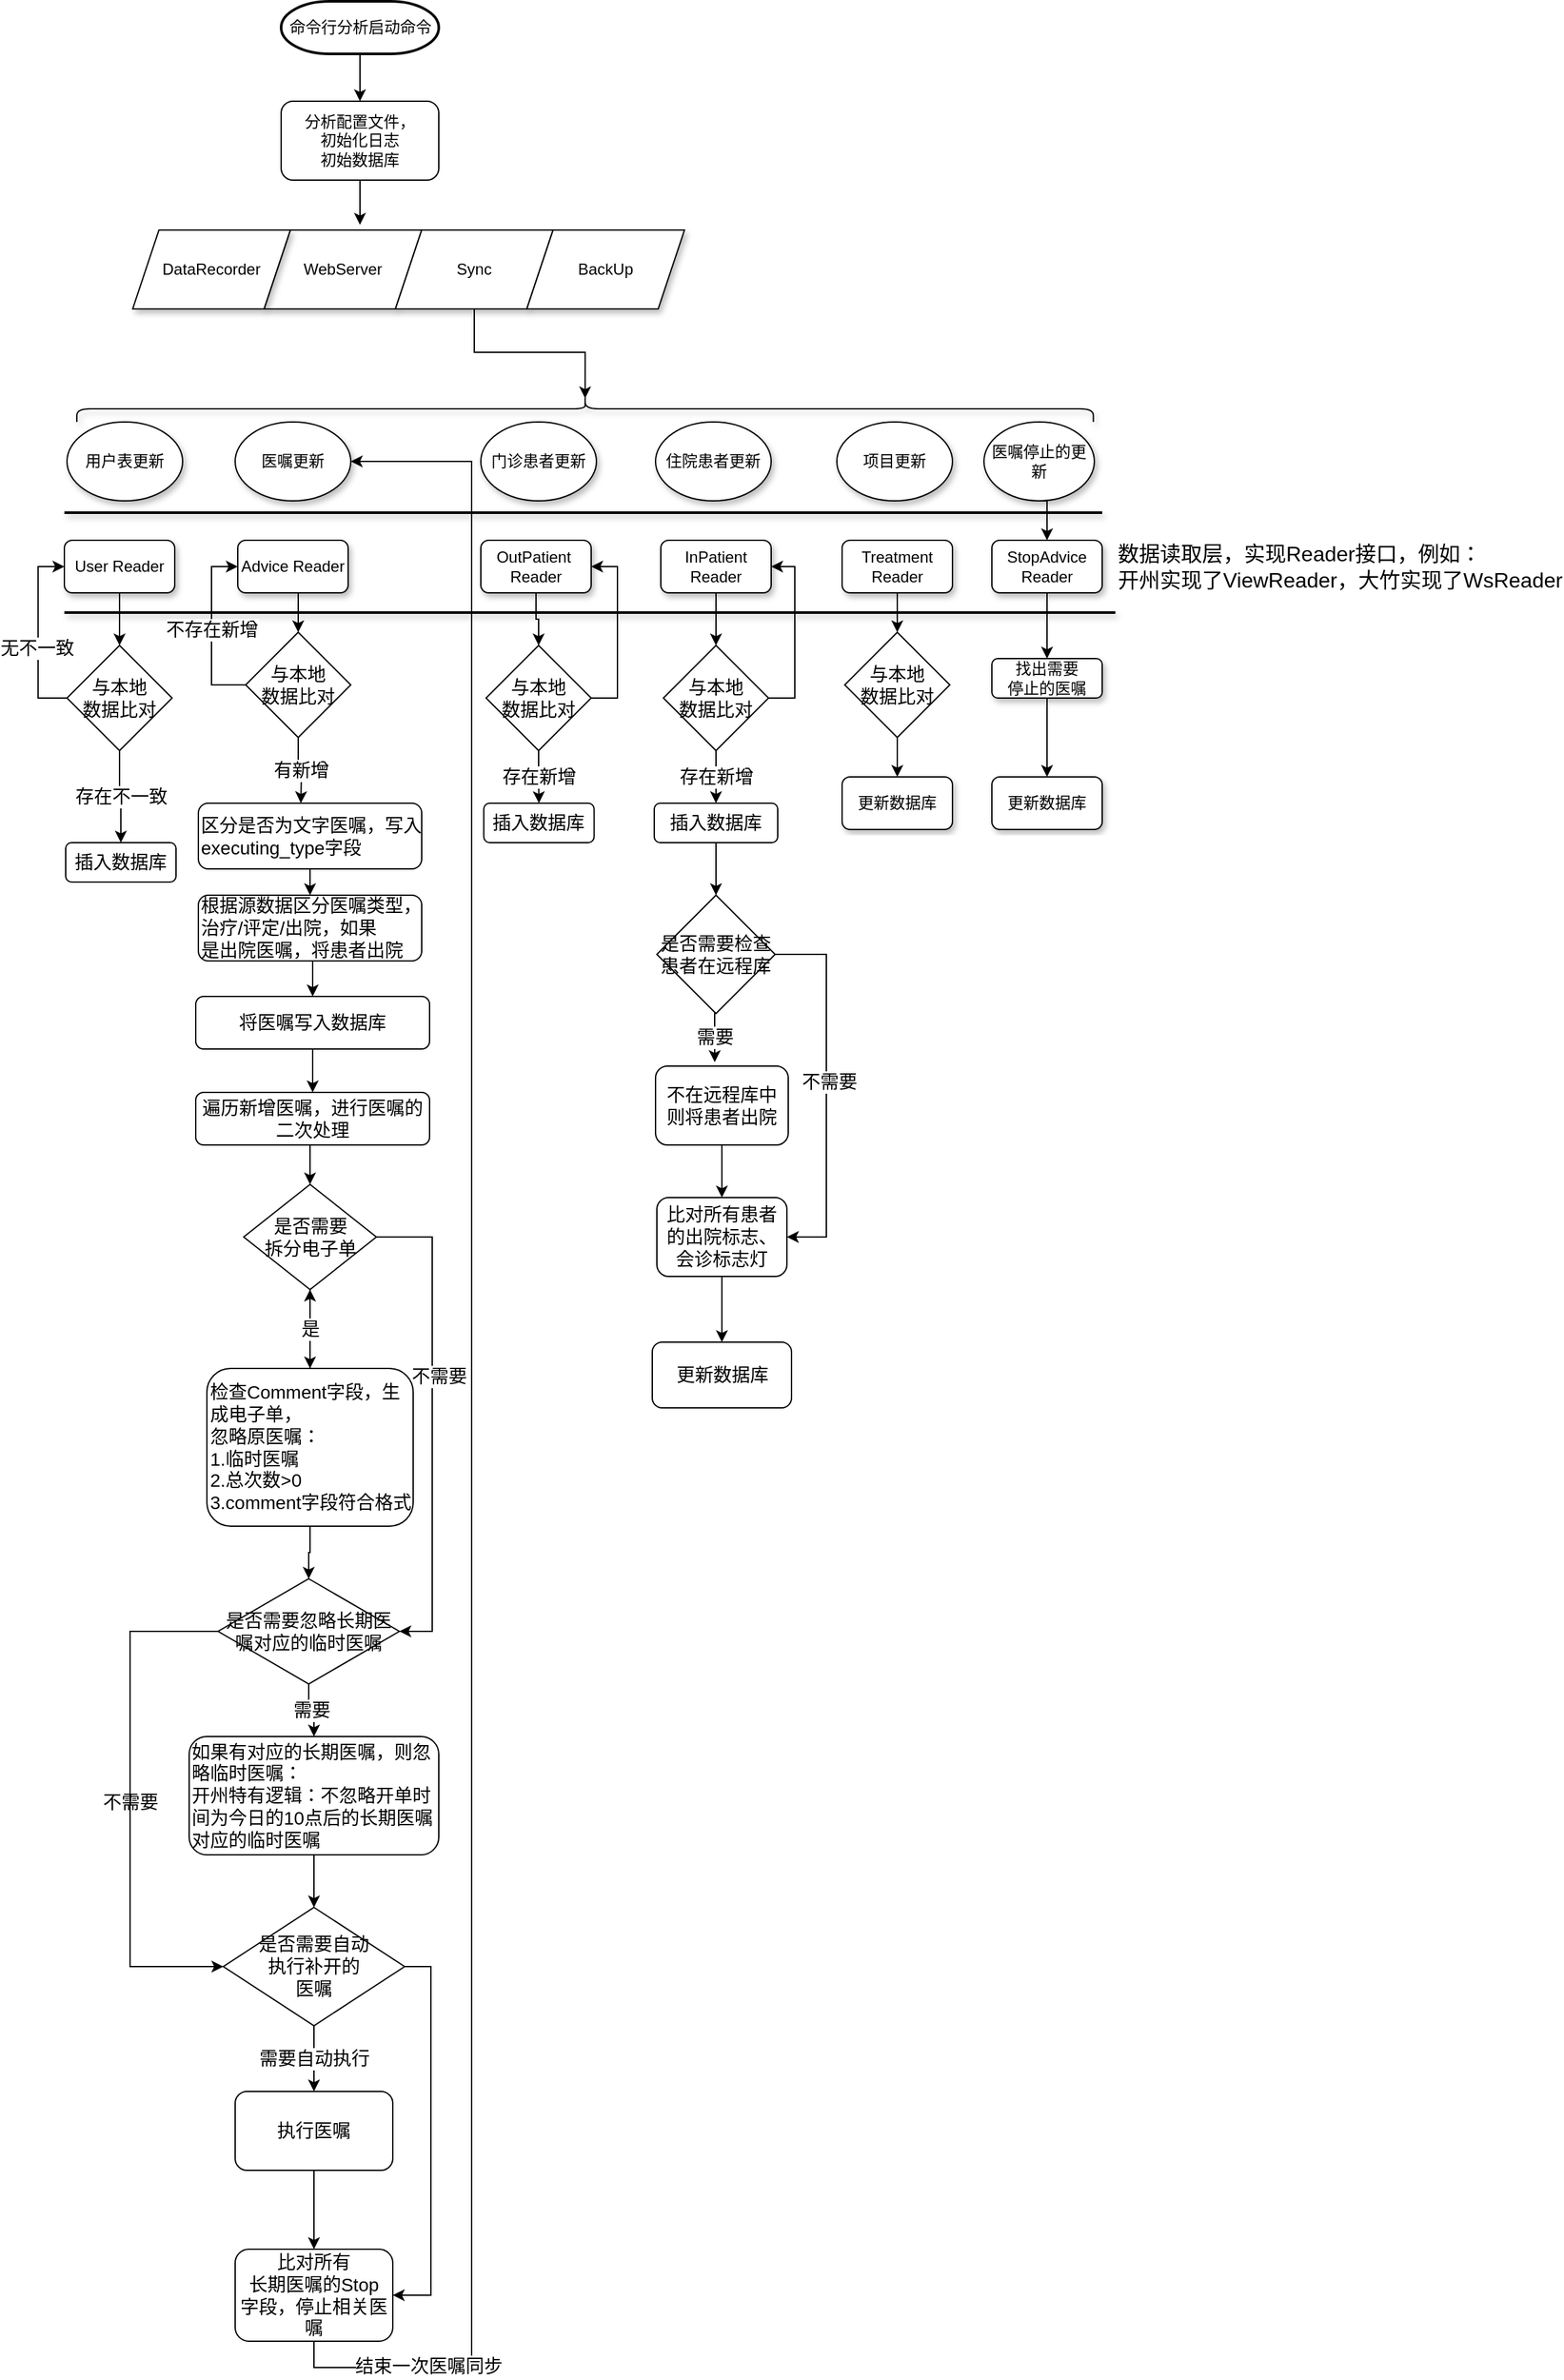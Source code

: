 <mxfile version="14.2.7" type="github">
  <diagram id="6a731a19-8d31-9384-78a2-239565b7b9f0" name="Page-1">
    <mxGraphModel dx="2062" dy="762" grid="1" gridSize="10" guides="1" tooltips="1" connect="1" arrows="1" fold="1" page="1" pageScale="1" pageWidth="1169" pageHeight="827" background="#ffffff" math="0" shadow="0">
      <root>
        <mxCell id="0" />
        <mxCell id="1" parent="0" />
        <mxCell id="AJ3HKmLrgSViQPSU0R3i-60" style="edgeStyle=orthogonalEdgeStyle;rounded=0;orthogonalLoop=1;jettySize=auto;html=1;exitX=0.5;exitY=1;exitDx=0;exitDy=0;exitPerimeter=0;entryX=0.5;entryY=0;entryDx=0;entryDy=0;" edge="1" parent="1" source="2" target="AJ3HKmLrgSViQPSU0R3i-58">
          <mxGeometry relative="1" as="geometry">
            <Array as="points">
              <mxPoint x="405" y="90" />
            </Array>
          </mxGeometry>
        </mxCell>
        <mxCell id="2" value="命令行分析启动命令" style="shape=mxgraph.flowchart.terminator;strokeWidth=2;gradientColor=none;gradientDirection=north;fontStyle=0;html=1;" parent="1" vertex="1">
          <mxGeometry x="345" y="30" width="120" height="40" as="geometry" />
        </mxCell>
        <mxCell id="AJ3HKmLrgSViQPSU0R3i-57" value="WebServer" style="shape=parallelogram;perimeter=parallelogramPerimeter;whiteSpace=wrap;html=1;fixedSize=1;shadow=1;" vertex="1" parent="1">
          <mxGeometry x="332" y="204" width="120" height="60" as="geometry" />
        </mxCell>
        <mxCell id="AJ3HKmLrgSViQPSU0R3i-80" style="edgeStyle=orthogonalEdgeStyle;rounded=0;orthogonalLoop=1;jettySize=auto;html=1;exitX=0.5;exitY=1;exitDx=0;exitDy=0;" edge="1" parent="1" source="AJ3HKmLrgSViQPSU0R3i-58">
          <mxGeometry relative="1" as="geometry">
            <mxPoint x="405" y="200" as="targetPoint" />
          </mxGeometry>
        </mxCell>
        <mxCell id="AJ3HKmLrgSViQPSU0R3i-58" value="分析配置文件，&lt;br&gt;初始化日志&lt;br&gt;初始数据库" style="rounded=1;whiteSpace=wrap;html=1;" vertex="1" parent="1">
          <mxGeometry x="345" y="106" width="120" height="60" as="geometry" />
        </mxCell>
        <mxCell id="AJ3HKmLrgSViQPSU0R3i-85" style="edgeStyle=orthogonalEdgeStyle;rounded=0;orthogonalLoop=1;jettySize=auto;html=1;exitX=0.5;exitY=1;exitDx=0;exitDy=0;entryX=0.1;entryY=0.5;entryDx=0;entryDy=0;entryPerimeter=0;" edge="1" parent="1" source="AJ3HKmLrgSViQPSU0R3i-61" target="AJ3HKmLrgSViQPSU0R3i-84">
          <mxGeometry relative="1" as="geometry" />
        </mxCell>
        <mxCell id="AJ3HKmLrgSViQPSU0R3i-61" value="Sync" style="shape=parallelogram;perimeter=parallelogramPerimeter;whiteSpace=wrap;html=1;fixedSize=1;shadow=1;" vertex="1" parent="1">
          <mxGeometry x="432" y="204" width="120" height="60" as="geometry" />
        </mxCell>
        <mxCell id="AJ3HKmLrgSViQPSU0R3i-62" value="DataRecorder" style="shape=parallelogram;perimeter=parallelogramPerimeter;whiteSpace=wrap;html=1;fixedSize=1;shadow=1;" vertex="1" parent="1">
          <mxGeometry x="232" y="204" width="120" height="60" as="geometry" />
        </mxCell>
        <mxCell id="AJ3HKmLrgSViQPSU0R3i-63" value="BackUp" style="shape=parallelogram;perimeter=parallelogramPerimeter;whiteSpace=wrap;html=1;fixedSize=1;shadow=1;" vertex="1" parent="1">
          <mxGeometry x="532" y="204" width="120" height="60" as="geometry" />
        </mxCell>
        <mxCell id="AJ3HKmLrgSViQPSU0R3i-83" value="用户表更新" style="ellipse;whiteSpace=wrap;html=1;shadow=1;" vertex="1" parent="1">
          <mxGeometry x="182" y="350" width="88" height="60" as="geometry" />
        </mxCell>
        <mxCell id="AJ3HKmLrgSViQPSU0R3i-84" value="" style="shape=curlyBracket;whiteSpace=wrap;html=1;rounded=1;shadow=1;rotation=90;" vertex="1" parent="1">
          <mxGeometry x="566.38" y="-46.87" width="20" height="773.75" as="geometry" />
        </mxCell>
        <mxCell id="AJ3HKmLrgSViQPSU0R3i-87" value="医嘱更新" style="ellipse;whiteSpace=wrap;html=1;shadow=1;" vertex="1" parent="1">
          <mxGeometry x="310" y="350" width="88" height="60" as="geometry" />
        </mxCell>
        <mxCell id="AJ3HKmLrgSViQPSU0R3i-88" value="门诊患者更新" style="ellipse;whiteSpace=wrap;html=1;shadow=1;" vertex="1" parent="1">
          <mxGeometry x="497" y="350" width="88" height="60" as="geometry" />
        </mxCell>
        <mxCell id="AJ3HKmLrgSViQPSU0R3i-89" value="住院患者更新" style="ellipse;whiteSpace=wrap;html=1;shadow=1;" vertex="1" parent="1">
          <mxGeometry x="630" y="350" width="88" height="60" as="geometry" />
        </mxCell>
        <mxCell id="AJ3HKmLrgSViQPSU0R3i-90" value="项目更新" style="ellipse;whiteSpace=wrap;html=1;shadow=1;" vertex="1" parent="1">
          <mxGeometry x="768" y="350" width="88" height="60" as="geometry" />
        </mxCell>
        <mxCell id="AJ3HKmLrgSViQPSU0R3i-163" style="edgeStyle=orthogonalEdgeStyle;rounded=0;orthogonalLoop=1;jettySize=auto;html=1;exitX=0.5;exitY=1;exitDx=0;exitDy=0;entryX=0.5;entryY=0;entryDx=0;entryDy=0;fontSize=14;" edge="1" parent="1" source="AJ3HKmLrgSViQPSU0R3i-92" target="AJ3HKmLrgSViQPSU0R3i-119">
          <mxGeometry relative="1" as="geometry" />
        </mxCell>
        <mxCell id="AJ3HKmLrgSViQPSU0R3i-92" value="医嘱停止的更新" style="ellipse;whiteSpace=wrap;html=1;shadow=1;" vertex="1" parent="1">
          <mxGeometry x="880" y="350" width="84" height="60" as="geometry" />
        </mxCell>
        <mxCell id="AJ3HKmLrgSViQPSU0R3i-104" style="edgeStyle=orthogonalEdgeStyle;rounded=0;orthogonalLoop=1;jettySize=auto;html=1;entryX=0.5;entryY=0;entryDx=0;entryDy=0;fontSize=16;" edge="1" parent="1" source="AJ3HKmLrgSViQPSU0R3i-94" target="AJ3HKmLrgSViQPSU0R3i-103">
          <mxGeometry relative="1" as="geometry" />
        </mxCell>
        <mxCell id="AJ3HKmLrgSViQPSU0R3i-94" value="User Reader" style="rounded=1;whiteSpace=wrap;html=1;shadow=1;" vertex="1" parent="1">
          <mxGeometry x="180" y="440" width="84" height="40" as="geometry" />
        </mxCell>
        <mxCell id="AJ3HKmLrgSViQPSU0R3i-122" style="edgeStyle=orthogonalEdgeStyle;rounded=0;orthogonalLoop=1;jettySize=auto;html=1;exitX=0.5;exitY=1;exitDx=0;exitDy=0;entryX=0.5;entryY=0;entryDx=0;entryDy=0;fontSize=14;" edge="1" parent="1" source="AJ3HKmLrgSViQPSU0R3i-95" target="AJ3HKmLrgSViQPSU0R3i-112">
          <mxGeometry relative="1" as="geometry" />
        </mxCell>
        <mxCell id="AJ3HKmLrgSViQPSU0R3i-95" value="Advice Reader" style="rounded=1;whiteSpace=wrap;html=1;shadow=1;" vertex="1" parent="1">
          <mxGeometry x="312" y="440" width="84" height="40" as="geometry" />
        </mxCell>
        <mxCell id="AJ3HKmLrgSViQPSU0R3i-157" style="edgeStyle=orthogonalEdgeStyle;rounded=0;orthogonalLoop=1;jettySize=auto;html=1;exitX=0.5;exitY=1;exitDx=0;exitDy=0;entryX=0.5;entryY=0;entryDx=0;entryDy=0;fontSize=14;" edge="1" parent="1" source="AJ3HKmLrgSViQPSU0R3i-96" target="AJ3HKmLrgSViQPSU0R3i-113">
          <mxGeometry relative="1" as="geometry" />
        </mxCell>
        <mxCell id="AJ3HKmLrgSViQPSU0R3i-96" value="OutPatient&amp;nbsp;&lt;br&gt;Reader" style="rounded=1;whiteSpace=wrap;html=1;shadow=1;" vertex="1" parent="1">
          <mxGeometry x="497" y="440" width="84" height="40" as="geometry" />
        </mxCell>
        <mxCell id="AJ3HKmLrgSViQPSU0R3i-169" style="edgeStyle=orthogonalEdgeStyle;rounded=0;orthogonalLoop=1;jettySize=auto;html=1;exitX=0.5;exitY=1;exitDx=0;exitDy=0;entryX=0.5;entryY=0;entryDx=0;entryDy=0;fontSize=14;" edge="1" parent="1" source="AJ3HKmLrgSViQPSU0R3i-97" target="AJ3HKmLrgSViQPSU0R3i-114">
          <mxGeometry relative="1" as="geometry" />
        </mxCell>
        <mxCell id="AJ3HKmLrgSViQPSU0R3i-97" value="InPatient&lt;br&gt;Reader" style="rounded=1;whiteSpace=wrap;html=1;shadow=1;" vertex="1" parent="1">
          <mxGeometry x="634" y="440" width="84" height="40" as="geometry" />
        </mxCell>
        <mxCell id="AJ3HKmLrgSViQPSU0R3i-160" style="edgeStyle=orthogonalEdgeStyle;rounded=0;orthogonalLoop=1;jettySize=auto;html=1;exitX=0.5;exitY=1;exitDx=0;exitDy=0;entryX=0.5;entryY=0;entryDx=0;entryDy=0;fontSize=14;" edge="1" parent="1" source="AJ3HKmLrgSViQPSU0R3i-98" target="AJ3HKmLrgSViQPSU0R3i-115">
          <mxGeometry relative="1" as="geometry" />
        </mxCell>
        <mxCell id="AJ3HKmLrgSViQPSU0R3i-98" value="Treatment&lt;br&gt;Reader" style="rounded=1;whiteSpace=wrap;html=1;shadow=1;" vertex="1" parent="1">
          <mxGeometry x="772" y="440" width="84" height="40" as="geometry" />
        </mxCell>
        <mxCell id="AJ3HKmLrgSViQPSU0R3i-165" style="edgeStyle=orthogonalEdgeStyle;rounded=0;orthogonalLoop=1;jettySize=auto;html=1;entryX=0.5;entryY=0;entryDx=0;entryDy=0;fontSize=14;" edge="1" parent="1" source="AJ3HKmLrgSViQPSU0R3i-99" target="AJ3HKmLrgSViQPSU0R3i-162">
          <mxGeometry relative="1" as="geometry" />
        </mxCell>
        <mxCell id="AJ3HKmLrgSViQPSU0R3i-99" value="找出需要&lt;br&gt;停止的医嘱" style="rounded=1;whiteSpace=wrap;html=1;shadow=1;" vertex="1" parent="1">
          <mxGeometry x="886" y="530" width="84" height="30" as="geometry" />
        </mxCell>
        <mxCell id="AJ3HKmLrgSViQPSU0R3i-100" value="" style="line;strokeWidth=2;html=1;shadow=1;" vertex="1" parent="1">
          <mxGeometry x="180" y="490" width="800" height="10" as="geometry" />
        </mxCell>
        <mxCell id="AJ3HKmLrgSViQPSU0R3i-101" value="" style="line;strokeWidth=2;html=1;shadow=1;" vertex="1" parent="1">
          <mxGeometry x="180" y="414" width="790" height="10" as="geometry" />
        </mxCell>
        <mxCell id="AJ3HKmLrgSViQPSU0R3i-102" value="&lt;span style=&quot;font-weight: normal ; font-size: 16px&quot;&gt;数据读取层，实现Reader接口，例如：&lt;br&gt;开州实现了ViewReader，大竹实现了WsReader&lt;/span&gt;" style="text;strokeColor=none;fillColor=none;html=1;fontSize=16;fontStyle=1;verticalAlign=middle;align=left;shadow=0;" vertex="1" parent="1">
          <mxGeometry x="980" y="440" width="320" height="40" as="geometry" />
        </mxCell>
        <mxCell id="AJ3HKmLrgSViQPSU0R3i-106" style="edgeStyle=orthogonalEdgeStyle;rounded=0;orthogonalLoop=1;jettySize=auto;html=1;exitX=0;exitY=0.5;exitDx=0;exitDy=0;entryX=0;entryY=0.5;entryDx=0;entryDy=0;fontSize=14;" edge="1" parent="1" source="AJ3HKmLrgSViQPSU0R3i-103" target="AJ3HKmLrgSViQPSU0R3i-94">
          <mxGeometry relative="1" as="geometry" />
        </mxCell>
        <mxCell id="AJ3HKmLrgSViQPSU0R3i-107" value="无不一致" style="edgeLabel;html=1;align=center;verticalAlign=middle;resizable=0;points=[];fontSize=14;" vertex="1" connectable="0" parent="AJ3HKmLrgSViQPSU0R3i-106">
          <mxGeometry x="-0.158" y="1" relative="1" as="geometry">
            <mxPoint as="offset" />
          </mxGeometry>
        </mxCell>
        <mxCell id="AJ3HKmLrgSViQPSU0R3i-111" value="存在不一致" style="edgeStyle=orthogonalEdgeStyle;rounded=0;orthogonalLoop=1;jettySize=auto;html=1;exitX=0.5;exitY=1;exitDx=0;exitDy=0;entryX=0.5;entryY=0;entryDx=0;entryDy=0;fontSize=14;" edge="1" parent="1" source="AJ3HKmLrgSViQPSU0R3i-103" target="AJ3HKmLrgSViQPSU0R3i-109">
          <mxGeometry relative="1" as="geometry" />
        </mxCell>
        <mxCell id="AJ3HKmLrgSViQPSU0R3i-103" value="与本地&lt;br&gt;数据比对" style="rhombus;whiteSpace=wrap;html=1;shadow=0;fontSize=14;align=center;" vertex="1" parent="1">
          <mxGeometry x="182" y="520" width="80" height="80" as="geometry" />
        </mxCell>
        <mxCell id="AJ3HKmLrgSViQPSU0R3i-109" value="插入数据库" style="rounded=1;whiteSpace=wrap;html=1;shadow=0;fontSize=14;align=center;" vertex="1" parent="1">
          <mxGeometry x="181" y="670" width="84" height="30" as="geometry" />
        </mxCell>
        <mxCell id="AJ3HKmLrgSViQPSU0R3i-123" value="不存在新增" style="edgeStyle=orthogonalEdgeStyle;rounded=0;orthogonalLoop=1;jettySize=auto;html=1;exitX=0;exitY=0.5;exitDx=0;exitDy=0;entryX=0;entryY=0.5;entryDx=0;entryDy=0;fontSize=14;" edge="1" parent="1" source="AJ3HKmLrgSViQPSU0R3i-112" target="AJ3HKmLrgSViQPSU0R3i-95">
          <mxGeometry relative="1" as="geometry" />
        </mxCell>
        <mxCell id="AJ3HKmLrgSViQPSU0R3i-125" value="有新增" style="edgeStyle=orthogonalEdgeStyle;rounded=0;orthogonalLoop=1;jettySize=auto;html=1;exitX=0.5;exitY=1;exitDx=0;exitDy=0;fontSize=14;" edge="1" parent="1" source="AJ3HKmLrgSViQPSU0R3i-112">
          <mxGeometry relative="1" as="geometry">
            <mxPoint x="360" y="640" as="targetPoint" />
          </mxGeometry>
        </mxCell>
        <mxCell id="AJ3HKmLrgSViQPSU0R3i-112" value="与本地&lt;br&gt;数据比对" style="rhombus;whiteSpace=wrap;html=1;shadow=0;fontSize=14;align=center;" vertex="1" parent="1">
          <mxGeometry x="318" y="510" width="80" height="80" as="geometry" />
        </mxCell>
        <mxCell id="AJ3HKmLrgSViQPSU0R3i-156" style="edgeStyle=orthogonalEdgeStyle;rounded=0;orthogonalLoop=1;jettySize=auto;html=1;exitX=1;exitY=0.5;exitDx=0;exitDy=0;entryX=1;entryY=0.5;entryDx=0;entryDy=0;fontSize=14;" edge="1" parent="1" source="AJ3HKmLrgSViQPSU0R3i-113" target="AJ3HKmLrgSViQPSU0R3i-96">
          <mxGeometry relative="1" as="geometry" />
        </mxCell>
        <mxCell id="AJ3HKmLrgSViQPSU0R3i-159" value="存在新增" style="edgeStyle=orthogonalEdgeStyle;rounded=0;orthogonalLoop=1;jettySize=auto;html=1;exitX=0.5;exitY=1;exitDx=0;exitDy=0;entryX=0.5;entryY=0;entryDx=0;entryDy=0;fontSize=14;" edge="1" parent="1" source="AJ3HKmLrgSViQPSU0R3i-113" target="AJ3HKmLrgSViQPSU0R3i-158">
          <mxGeometry relative="1" as="geometry" />
        </mxCell>
        <mxCell id="AJ3HKmLrgSViQPSU0R3i-113" value="与本地&lt;br&gt;数据比对" style="rhombus;whiteSpace=wrap;html=1;shadow=0;fontSize=14;align=center;" vertex="1" parent="1">
          <mxGeometry x="501" y="520" width="80" height="80" as="geometry" />
        </mxCell>
        <mxCell id="AJ3HKmLrgSViQPSU0R3i-167" value="存在新增" style="edgeStyle=orthogonalEdgeStyle;rounded=0;orthogonalLoop=1;jettySize=auto;html=1;exitX=0.5;exitY=1;exitDx=0;exitDy=0;entryX=0.5;entryY=0;entryDx=0;entryDy=0;fontSize=14;" edge="1" parent="1" source="AJ3HKmLrgSViQPSU0R3i-114" target="AJ3HKmLrgSViQPSU0R3i-166">
          <mxGeometry relative="1" as="geometry" />
        </mxCell>
        <mxCell id="AJ3HKmLrgSViQPSU0R3i-168" style="edgeStyle=orthogonalEdgeStyle;rounded=0;orthogonalLoop=1;jettySize=auto;html=1;exitX=1;exitY=0.5;exitDx=0;exitDy=0;entryX=1;entryY=0.5;entryDx=0;entryDy=0;fontSize=14;" edge="1" parent="1" source="AJ3HKmLrgSViQPSU0R3i-114" target="AJ3HKmLrgSViQPSU0R3i-97">
          <mxGeometry relative="1" as="geometry" />
        </mxCell>
        <mxCell id="AJ3HKmLrgSViQPSU0R3i-114" value="与本地&lt;br&gt;数据比对" style="rhombus;whiteSpace=wrap;html=1;shadow=0;fontSize=14;align=center;" vertex="1" parent="1">
          <mxGeometry x="636" y="520" width="80" height="80" as="geometry" />
        </mxCell>
        <mxCell id="AJ3HKmLrgSViQPSU0R3i-161" style="edgeStyle=orthogonalEdgeStyle;rounded=0;orthogonalLoop=1;jettySize=auto;html=1;exitX=0.5;exitY=1;exitDx=0;exitDy=0;entryX=0.5;entryY=0;entryDx=0;entryDy=0;fontSize=14;" edge="1" parent="1" source="AJ3HKmLrgSViQPSU0R3i-115" target="AJ3HKmLrgSViQPSU0R3i-121">
          <mxGeometry relative="1" as="geometry" />
        </mxCell>
        <mxCell id="AJ3HKmLrgSViQPSU0R3i-115" value="与本地&lt;br&gt;数据比对" style="rhombus;whiteSpace=wrap;html=1;shadow=0;fontSize=14;align=center;" vertex="1" parent="1">
          <mxGeometry x="774" y="510" width="80" height="80" as="geometry" />
        </mxCell>
        <mxCell id="AJ3HKmLrgSViQPSU0R3i-164" style="edgeStyle=orthogonalEdgeStyle;rounded=0;orthogonalLoop=1;jettySize=auto;html=1;exitX=0.5;exitY=1;exitDx=0;exitDy=0;entryX=0.5;entryY=0;entryDx=0;entryDy=0;fontSize=14;" edge="1" parent="1" source="AJ3HKmLrgSViQPSU0R3i-119" target="AJ3HKmLrgSViQPSU0R3i-99">
          <mxGeometry relative="1" as="geometry" />
        </mxCell>
        <mxCell id="AJ3HKmLrgSViQPSU0R3i-119" value="StopAdvice&lt;br&gt;Reader" style="rounded=1;whiteSpace=wrap;html=1;shadow=1;" vertex="1" parent="1">
          <mxGeometry x="886" y="440" width="84" height="40" as="geometry" />
        </mxCell>
        <mxCell id="AJ3HKmLrgSViQPSU0R3i-121" value="更新数据库" style="rounded=1;whiteSpace=wrap;html=1;shadow=1;" vertex="1" parent="1">
          <mxGeometry x="772" y="620" width="84" height="40" as="geometry" />
        </mxCell>
        <mxCell id="AJ3HKmLrgSViQPSU0R3i-129" style="edgeStyle=orthogonalEdgeStyle;rounded=0;orthogonalLoop=1;jettySize=auto;html=1;exitX=0.5;exitY=1;exitDx=0;exitDy=0;entryX=0.5;entryY=0;entryDx=0;entryDy=0;fontSize=14;" edge="1" parent="1" source="AJ3HKmLrgSViQPSU0R3i-127" target="AJ3HKmLrgSViQPSU0R3i-128">
          <mxGeometry relative="1" as="geometry" />
        </mxCell>
        <mxCell id="AJ3HKmLrgSViQPSU0R3i-127" value="区分是否为文字医嘱，写入executing_type字段" style="rounded=1;whiteSpace=wrap;html=1;shadow=0;fontSize=14;align=left;" vertex="1" parent="1">
          <mxGeometry x="282" y="640" width="170" height="50" as="geometry" />
        </mxCell>
        <mxCell id="AJ3HKmLrgSViQPSU0R3i-131" style="edgeStyle=orthogonalEdgeStyle;rounded=0;orthogonalLoop=1;jettySize=auto;html=1;exitX=0.5;exitY=1;exitDx=0;exitDy=0;entryX=0.5;entryY=0;entryDx=0;entryDy=0;fontSize=14;" edge="1" parent="1" source="AJ3HKmLrgSViQPSU0R3i-128" target="AJ3HKmLrgSViQPSU0R3i-130">
          <mxGeometry relative="1" as="geometry" />
        </mxCell>
        <mxCell id="AJ3HKmLrgSViQPSU0R3i-128" value="根据源数据区分医嘱类型，治疗/评定/出院，如果&lt;br&gt;是出院医嘱，将患者出院" style="rounded=1;whiteSpace=wrap;html=1;shadow=0;fontSize=14;align=left;" vertex="1" parent="1">
          <mxGeometry x="282" y="710" width="170" height="50" as="geometry" />
        </mxCell>
        <mxCell id="AJ3HKmLrgSViQPSU0R3i-133" style="edgeStyle=orthogonalEdgeStyle;rounded=0;orthogonalLoop=1;jettySize=auto;html=1;exitX=0.5;exitY=1;exitDx=0;exitDy=0;entryX=0.5;entryY=0;entryDx=0;entryDy=0;fontSize=14;" edge="1" parent="1" source="AJ3HKmLrgSViQPSU0R3i-130" target="AJ3HKmLrgSViQPSU0R3i-132">
          <mxGeometry relative="1" as="geometry" />
        </mxCell>
        <mxCell id="AJ3HKmLrgSViQPSU0R3i-130" value="将医嘱写入数据库" style="rounded=1;whiteSpace=wrap;html=1;shadow=0;fontSize=14;align=center;" vertex="1" parent="1">
          <mxGeometry x="280" y="787" width="178" height="40" as="geometry" />
        </mxCell>
        <mxCell id="AJ3HKmLrgSViQPSU0R3i-135" style="edgeStyle=orthogonalEdgeStyle;rounded=0;orthogonalLoop=1;jettySize=auto;html=1;exitX=0.5;exitY=1;exitDx=0;exitDy=0;entryX=0.5;entryY=0;entryDx=0;entryDy=0;fontSize=14;" edge="1" parent="1" source="AJ3HKmLrgSViQPSU0R3i-132" target="AJ3HKmLrgSViQPSU0R3i-134">
          <mxGeometry relative="1" as="geometry" />
        </mxCell>
        <mxCell id="AJ3HKmLrgSViQPSU0R3i-132" value="遍历新增医嘱，进行医嘱的&lt;br&gt;二次处理" style="rounded=1;whiteSpace=wrap;html=1;shadow=0;fontSize=14;align=center;" vertex="1" parent="1">
          <mxGeometry x="280" y="860" width="178" height="40" as="geometry" />
        </mxCell>
        <mxCell id="AJ3HKmLrgSViQPSU0R3i-137" style="edgeStyle=orthogonalEdgeStyle;rounded=0;orthogonalLoop=1;jettySize=auto;html=1;exitX=0.5;exitY=1;exitDx=0;exitDy=0;entryX=0.5;entryY=0;entryDx=0;entryDy=0;fontSize=14;" edge="1" parent="1" source="AJ3HKmLrgSViQPSU0R3i-134" target="AJ3HKmLrgSViQPSU0R3i-136">
          <mxGeometry relative="1" as="geometry" />
        </mxCell>
        <mxCell id="AJ3HKmLrgSViQPSU0R3i-141" style="edgeStyle=orthogonalEdgeStyle;rounded=0;orthogonalLoop=1;jettySize=auto;html=1;exitX=1;exitY=0.5;exitDx=0;exitDy=0;entryX=1;entryY=0.5;entryDx=0;entryDy=0;fontSize=14;" edge="1" parent="1" source="AJ3HKmLrgSViQPSU0R3i-134" target="AJ3HKmLrgSViQPSU0R3i-139">
          <mxGeometry relative="1" as="geometry">
            <Array as="points">
              <mxPoint x="460" y="970" />
              <mxPoint x="460" y="1270" />
            </Array>
          </mxGeometry>
        </mxCell>
        <mxCell id="AJ3HKmLrgSViQPSU0R3i-142" value="不需要" style="edgeLabel;html=1;align=center;verticalAlign=middle;resizable=0;points=[];fontSize=14;" vertex="1" connectable="0" parent="AJ3HKmLrgSViQPSU0R3i-141">
          <mxGeometry x="-0.199" y="5" relative="1" as="geometry">
            <mxPoint y="1" as="offset" />
          </mxGeometry>
        </mxCell>
        <mxCell id="AJ3HKmLrgSViQPSU0R3i-134" value="是否需要&lt;br&gt;拆分电子单" style="rhombus;whiteSpace=wrap;html=1;shadow=0;fontSize=14;align=center;" vertex="1" parent="1">
          <mxGeometry x="316.5" y="930" width="101" height="80" as="geometry" />
        </mxCell>
        <mxCell id="AJ3HKmLrgSViQPSU0R3i-138" value="是" style="edgeStyle=orthogonalEdgeStyle;rounded=0;orthogonalLoop=1;jettySize=auto;html=1;fontSize=14;" edge="1" parent="1" source="AJ3HKmLrgSViQPSU0R3i-136" target="AJ3HKmLrgSViQPSU0R3i-134">
          <mxGeometry relative="1" as="geometry" />
        </mxCell>
        <mxCell id="AJ3HKmLrgSViQPSU0R3i-140" style="edgeStyle=orthogonalEdgeStyle;rounded=0;orthogonalLoop=1;jettySize=auto;html=1;exitX=0.5;exitY=1;exitDx=0;exitDy=0;entryX=0.5;entryY=0;entryDx=0;entryDy=0;fontSize=14;" edge="1" parent="1" source="AJ3HKmLrgSViQPSU0R3i-136" target="AJ3HKmLrgSViQPSU0R3i-139">
          <mxGeometry relative="1" as="geometry" />
        </mxCell>
        <mxCell id="AJ3HKmLrgSViQPSU0R3i-136" value="检查Comment字段，生成电子单，&lt;br&gt;忽略原医嘱：&lt;br&gt;1.临时医嘱&lt;br&gt;2.总次数&amp;gt;0&lt;br&gt;3.comment字段符合格式" style="rounded=1;whiteSpace=wrap;html=1;shadow=0;fontSize=14;align=left;" vertex="1" parent="1">
          <mxGeometry x="288.5" y="1070" width="157" height="120" as="geometry" />
        </mxCell>
        <mxCell id="AJ3HKmLrgSViQPSU0R3i-144" value="需要" style="edgeStyle=orthogonalEdgeStyle;rounded=0;orthogonalLoop=1;jettySize=auto;html=1;exitX=0.5;exitY=1;exitDx=0;exitDy=0;entryX=0.5;entryY=0;entryDx=0;entryDy=0;fontSize=14;" edge="1" parent="1" source="AJ3HKmLrgSViQPSU0R3i-139" target="AJ3HKmLrgSViQPSU0R3i-143">
          <mxGeometry relative="1" as="geometry" />
        </mxCell>
        <mxCell id="AJ3HKmLrgSViQPSU0R3i-147" style="edgeStyle=orthogonalEdgeStyle;rounded=0;orthogonalLoop=1;jettySize=auto;html=1;exitX=0;exitY=0.5;exitDx=0;exitDy=0;entryX=0;entryY=0.5;entryDx=0;entryDy=0;fontSize=14;" edge="1" parent="1" source="AJ3HKmLrgSViQPSU0R3i-139" target="AJ3HKmLrgSViQPSU0R3i-145">
          <mxGeometry relative="1" as="geometry">
            <Array as="points">
              <mxPoint x="230" y="1270" />
              <mxPoint x="230" y="1525" />
            </Array>
          </mxGeometry>
        </mxCell>
        <mxCell id="AJ3HKmLrgSViQPSU0R3i-139" value="是否需要忽略长期医嘱对应的临时医嘱" style="rhombus;whiteSpace=wrap;html=1;shadow=0;fontSize=14;align=center;" vertex="1" parent="1">
          <mxGeometry x="297" y="1230" width="138" height="80" as="geometry" />
        </mxCell>
        <mxCell id="AJ3HKmLrgSViQPSU0R3i-146" style="edgeStyle=orthogonalEdgeStyle;rounded=0;orthogonalLoop=1;jettySize=auto;html=1;exitX=0.5;exitY=1;exitDx=0;exitDy=0;entryX=0.5;entryY=0;entryDx=0;entryDy=0;fontSize=14;" edge="1" parent="1" source="AJ3HKmLrgSViQPSU0R3i-143" target="AJ3HKmLrgSViQPSU0R3i-145">
          <mxGeometry relative="1" as="geometry" />
        </mxCell>
        <mxCell id="AJ3HKmLrgSViQPSU0R3i-143" value="如果有对应的长期医嘱，则忽略临时医嘱：&lt;br&gt;开州特有逻辑：不忽略开单时间为今日的10点后的长期医嘱对应的临时医嘱" style="rounded=1;whiteSpace=wrap;html=1;shadow=0;fontSize=14;align=left;" vertex="1" parent="1">
          <mxGeometry x="275" y="1350" width="190" height="90" as="geometry" />
        </mxCell>
        <mxCell id="AJ3HKmLrgSViQPSU0R3i-150" value="需要自动执行" style="edgeStyle=orthogonalEdgeStyle;rounded=0;orthogonalLoop=1;jettySize=auto;html=1;exitX=0.5;exitY=1;exitDx=0;exitDy=0;entryX=0.5;entryY=0;entryDx=0;entryDy=0;fontSize=14;" edge="1" parent="1" source="AJ3HKmLrgSViQPSU0R3i-145" target="AJ3HKmLrgSViQPSU0R3i-149">
          <mxGeometry relative="1" as="geometry" />
        </mxCell>
        <mxCell id="AJ3HKmLrgSViQPSU0R3i-152" style="edgeStyle=orthogonalEdgeStyle;rounded=0;orthogonalLoop=1;jettySize=auto;html=1;exitX=1;exitY=0.5;exitDx=0;exitDy=0;entryX=1;entryY=0.5;entryDx=0;entryDy=0;fontSize=14;" edge="1" parent="1" source="AJ3HKmLrgSViQPSU0R3i-145" target="AJ3HKmLrgSViQPSU0R3i-151">
          <mxGeometry relative="1" as="geometry" />
        </mxCell>
        <mxCell id="AJ3HKmLrgSViQPSU0R3i-145" value="是否需要自动&lt;br&gt;执行补开的&lt;br&gt;医嘱" style="rhombus;whiteSpace=wrap;html=1;shadow=0;fontSize=14;align=center;" vertex="1" parent="1">
          <mxGeometry x="301" y="1480" width="138" height="90" as="geometry" />
        </mxCell>
        <mxCell id="AJ3HKmLrgSViQPSU0R3i-148" value="不需要" style="text;html=1;align=center;verticalAlign=middle;resizable=0;points=[];autosize=1;fontSize=14;" vertex="1" parent="1">
          <mxGeometry x="200" y="1390" width="60" height="20" as="geometry" />
        </mxCell>
        <mxCell id="AJ3HKmLrgSViQPSU0R3i-153" style="edgeStyle=orthogonalEdgeStyle;rounded=0;orthogonalLoop=1;jettySize=auto;html=1;exitX=0.5;exitY=1;exitDx=0;exitDy=0;entryX=0.5;entryY=0;entryDx=0;entryDy=0;fontSize=14;" edge="1" parent="1" source="AJ3HKmLrgSViQPSU0R3i-149" target="AJ3HKmLrgSViQPSU0R3i-151">
          <mxGeometry relative="1" as="geometry" />
        </mxCell>
        <mxCell id="AJ3HKmLrgSViQPSU0R3i-149" value="执行医嘱" style="rounded=1;whiteSpace=wrap;html=1;shadow=0;fontSize=14;align=center;" vertex="1" parent="1">
          <mxGeometry x="310" y="1620" width="120" height="60" as="geometry" />
        </mxCell>
        <mxCell id="AJ3HKmLrgSViQPSU0R3i-154" style="edgeStyle=orthogonalEdgeStyle;rounded=0;orthogonalLoop=1;jettySize=auto;html=1;exitX=0.5;exitY=1;exitDx=0;exitDy=0;entryX=1;entryY=0.5;entryDx=0;entryDy=0;fontSize=14;spacing=3;" edge="1" parent="1" source="AJ3HKmLrgSViQPSU0R3i-151" target="AJ3HKmLrgSViQPSU0R3i-87">
          <mxGeometry relative="1" as="geometry">
            <Array as="points">
              <mxPoint x="370" y="1830" />
              <mxPoint x="490" y="1830" />
              <mxPoint x="490" y="380" />
            </Array>
          </mxGeometry>
        </mxCell>
        <mxCell id="AJ3HKmLrgSViQPSU0R3i-155" value="结束一次医嘱同步" style="edgeLabel;html=1;align=center;verticalAlign=middle;resizable=0;points=[];fontSize=14;" vertex="1" connectable="0" parent="AJ3HKmLrgSViQPSU0R3i-154">
          <mxGeometry x="-0.873" y="1" relative="1" as="geometry">
            <mxPoint as="offset" />
          </mxGeometry>
        </mxCell>
        <mxCell id="AJ3HKmLrgSViQPSU0R3i-151" value="比对所有&lt;br&gt;长期医嘱的Stop&lt;br&gt;字段，停止相关医嘱" style="rounded=1;whiteSpace=wrap;html=1;shadow=0;fontSize=14;align=center;" vertex="1" parent="1">
          <mxGeometry x="310" y="1740" width="120" height="70" as="geometry" />
        </mxCell>
        <mxCell id="AJ3HKmLrgSViQPSU0R3i-158" value="插入数据库" style="rounded=1;whiteSpace=wrap;html=1;shadow=0;fontSize=14;align=center;" vertex="1" parent="1">
          <mxGeometry x="499.25" y="640" width="84" height="30" as="geometry" />
        </mxCell>
        <mxCell id="AJ3HKmLrgSViQPSU0R3i-162" value="更新数据库" style="rounded=1;whiteSpace=wrap;html=1;shadow=1;" vertex="1" parent="1">
          <mxGeometry x="886" y="620" width="84" height="40" as="geometry" />
        </mxCell>
        <mxCell id="AJ3HKmLrgSViQPSU0R3i-171" style="edgeStyle=orthogonalEdgeStyle;rounded=0;orthogonalLoop=1;jettySize=auto;html=1;exitX=0.5;exitY=1;exitDx=0;exitDy=0;entryX=0.5;entryY=0;entryDx=0;entryDy=0;fontSize=14;" edge="1" parent="1" source="AJ3HKmLrgSViQPSU0R3i-166" target="AJ3HKmLrgSViQPSU0R3i-170">
          <mxGeometry relative="1" as="geometry" />
        </mxCell>
        <mxCell id="AJ3HKmLrgSViQPSU0R3i-166" value="插入数据库" style="rounded=1;whiteSpace=wrap;html=1;shadow=0;fontSize=14;align=center;" vertex="1" parent="1">
          <mxGeometry x="629" y="640" width="94" height="30" as="geometry" />
        </mxCell>
        <mxCell id="AJ3HKmLrgSViQPSU0R3i-173" value="需要" style="edgeStyle=orthogonalEdgeStyle;rounded=0;orthogonalLoop=1;jettySize=auto;html=1;exitX=0.5;exitY=1;exitDx=0;exitDy=0;entryX=0.446;entryY=-0.05;entryDx=0;entryDy=0;entryPerimeter=0;fontSize=14;" edge="1" parent="1" source="AJ3HKmLrgSViQPSU0R3i-170" target="AJ3HKmLrgSViQPSU0R3i-172">
          <mxGeometry relative="1" as="geometry" />
        </mxCell>
        <mxCell id="AJ3HKmLrgSViQPSU0R3i-178" style="edgeStyle=orthogonalEdgeStyle;rounded=0;orthogonalLoop=1;jettySize=auto;html=1;exitX=1;exitY=0.5;exitDx=0;exitDy=0;entryX=1;entryY=0.5;entryDx=0;entryDy=0;fontSize=14;" edge="1" parent="1" source="AJ3HKmLrgSViQPSU0R3i-170" target="AJ3HKmLrgSViQPSU0R3i-177">
          <mxGeometry relative="1" as="geometry">
            <Array as="points">
              <mxPoint x="760" y="755" />
              <mxPoint x="760" y="970" />
            </Array>
          </mxGeometry>
        </mxCell>
        <mxCell id="AJ3HKmLrgSViQPSU0R3i-179" value="不需要" style="edgeLabel;html=1;align=center;verticalAlign=middle;resizable=0;points=[];fontSize=14;" vertex="1" connectable="0" parent="AJ3HKmLrgSViQPSU0R3i-178">
          <mxGeometry x="-0.045" y="2" relative="1" as="geometry">
            <mxPoint as="offset" />
          </mxGeometry>
        </mxCell>
        <mxCell id="AJ3HKmLrgSViQPSU0R3i-170" value="是否需要检查患者在远程库" style="rhombus;whiteSpace=wrap;html=1;shadow=0;fontSize=14;align=center;" vertex="1" parent="1">
          <mxGeometry x="631" y="710" width="90" height="90" as="geometry" />
        </mxCell>
        <mxCell id="AJ3HKmLrgSViQPSU0R3i-180" style="edgeStyle=orthogonalEdgeStyle;rounded=0;orthogonalLoop=1;jettySize=auto;html=1;exitX=0.5;exitY=1;exitDx=0;exitDy=0;entryX=0.5;entryY=0;entryDx=0;entryDy=0;fontSize=14;" edge="1" parent="1" source="AJ3HKmLrgSViQPSU0R3i-172" target="AJ3HKmLrgSViQPSU0R3i-177">
          <mxGeometry relative="1" as="geometry" />
        </mxCell>
        <mxCell id="AJ3HKmLrgSViQPSU0R3i-172" value="不在远程库中&lt;br&gt;则将患者出院" style="rounded=1;whiteSpace=wrap;html=1;shadow=0;fontSize=14;align=center;" vertex="1" parent="1">
          <mxGeometry x="630" y="840" width="101" height="60" as="geometry" />
        </mxCell>
        <mxCell id="AJ3HKmLrgSViQPSU0R3i-183" style="edgeStyle=orthogonalEdgeStyle;rounded=0;orthogonalLoop=1;jettySize=auto;html=1;exitX=0.5;exitY=1;exitDx=0;exitDy=0;entryX=0.5;entryY=0;entryDx=0;entryDy=0;fontSize=14;" edge="1" parent="1" source="AJ3HKmLrgSViQPSU0R3i-177" target="AJ3HKmLrgSViQPSU0R3i-182">
          <mxGeometry relative="1" as="geometry" />
        </mxCell>
        <mxCell id="AJ3HKmLrgSViQPSU0R3i-177" value="比对所有患者的出院标志、&lt;br&gt;会诊标志灯" style="rounded=1;whiteSpace=wrap;html=1;shadow=0;fontSize=14;align=center;" vertex="1" parent="1">
          <mxGeometry x="631" y="940" width="99" height="60" as="geometry" />
        </mxCell>
        <mxCell id="AJ3HKmLrgSViQPSU0R3i-182" value="更新数据库" style="rounded=1;whiteSpace=wrap;html=1;shadow=0;fontSize=14;align=center;" vertex="1" parent="1">
          <mxGeometry x="627.5" y="1050" width="106" height="50" as="geometry" />
        </mxCell>
      </root>
    </mxGraphModel>
  </diagram>
</mxfile>
